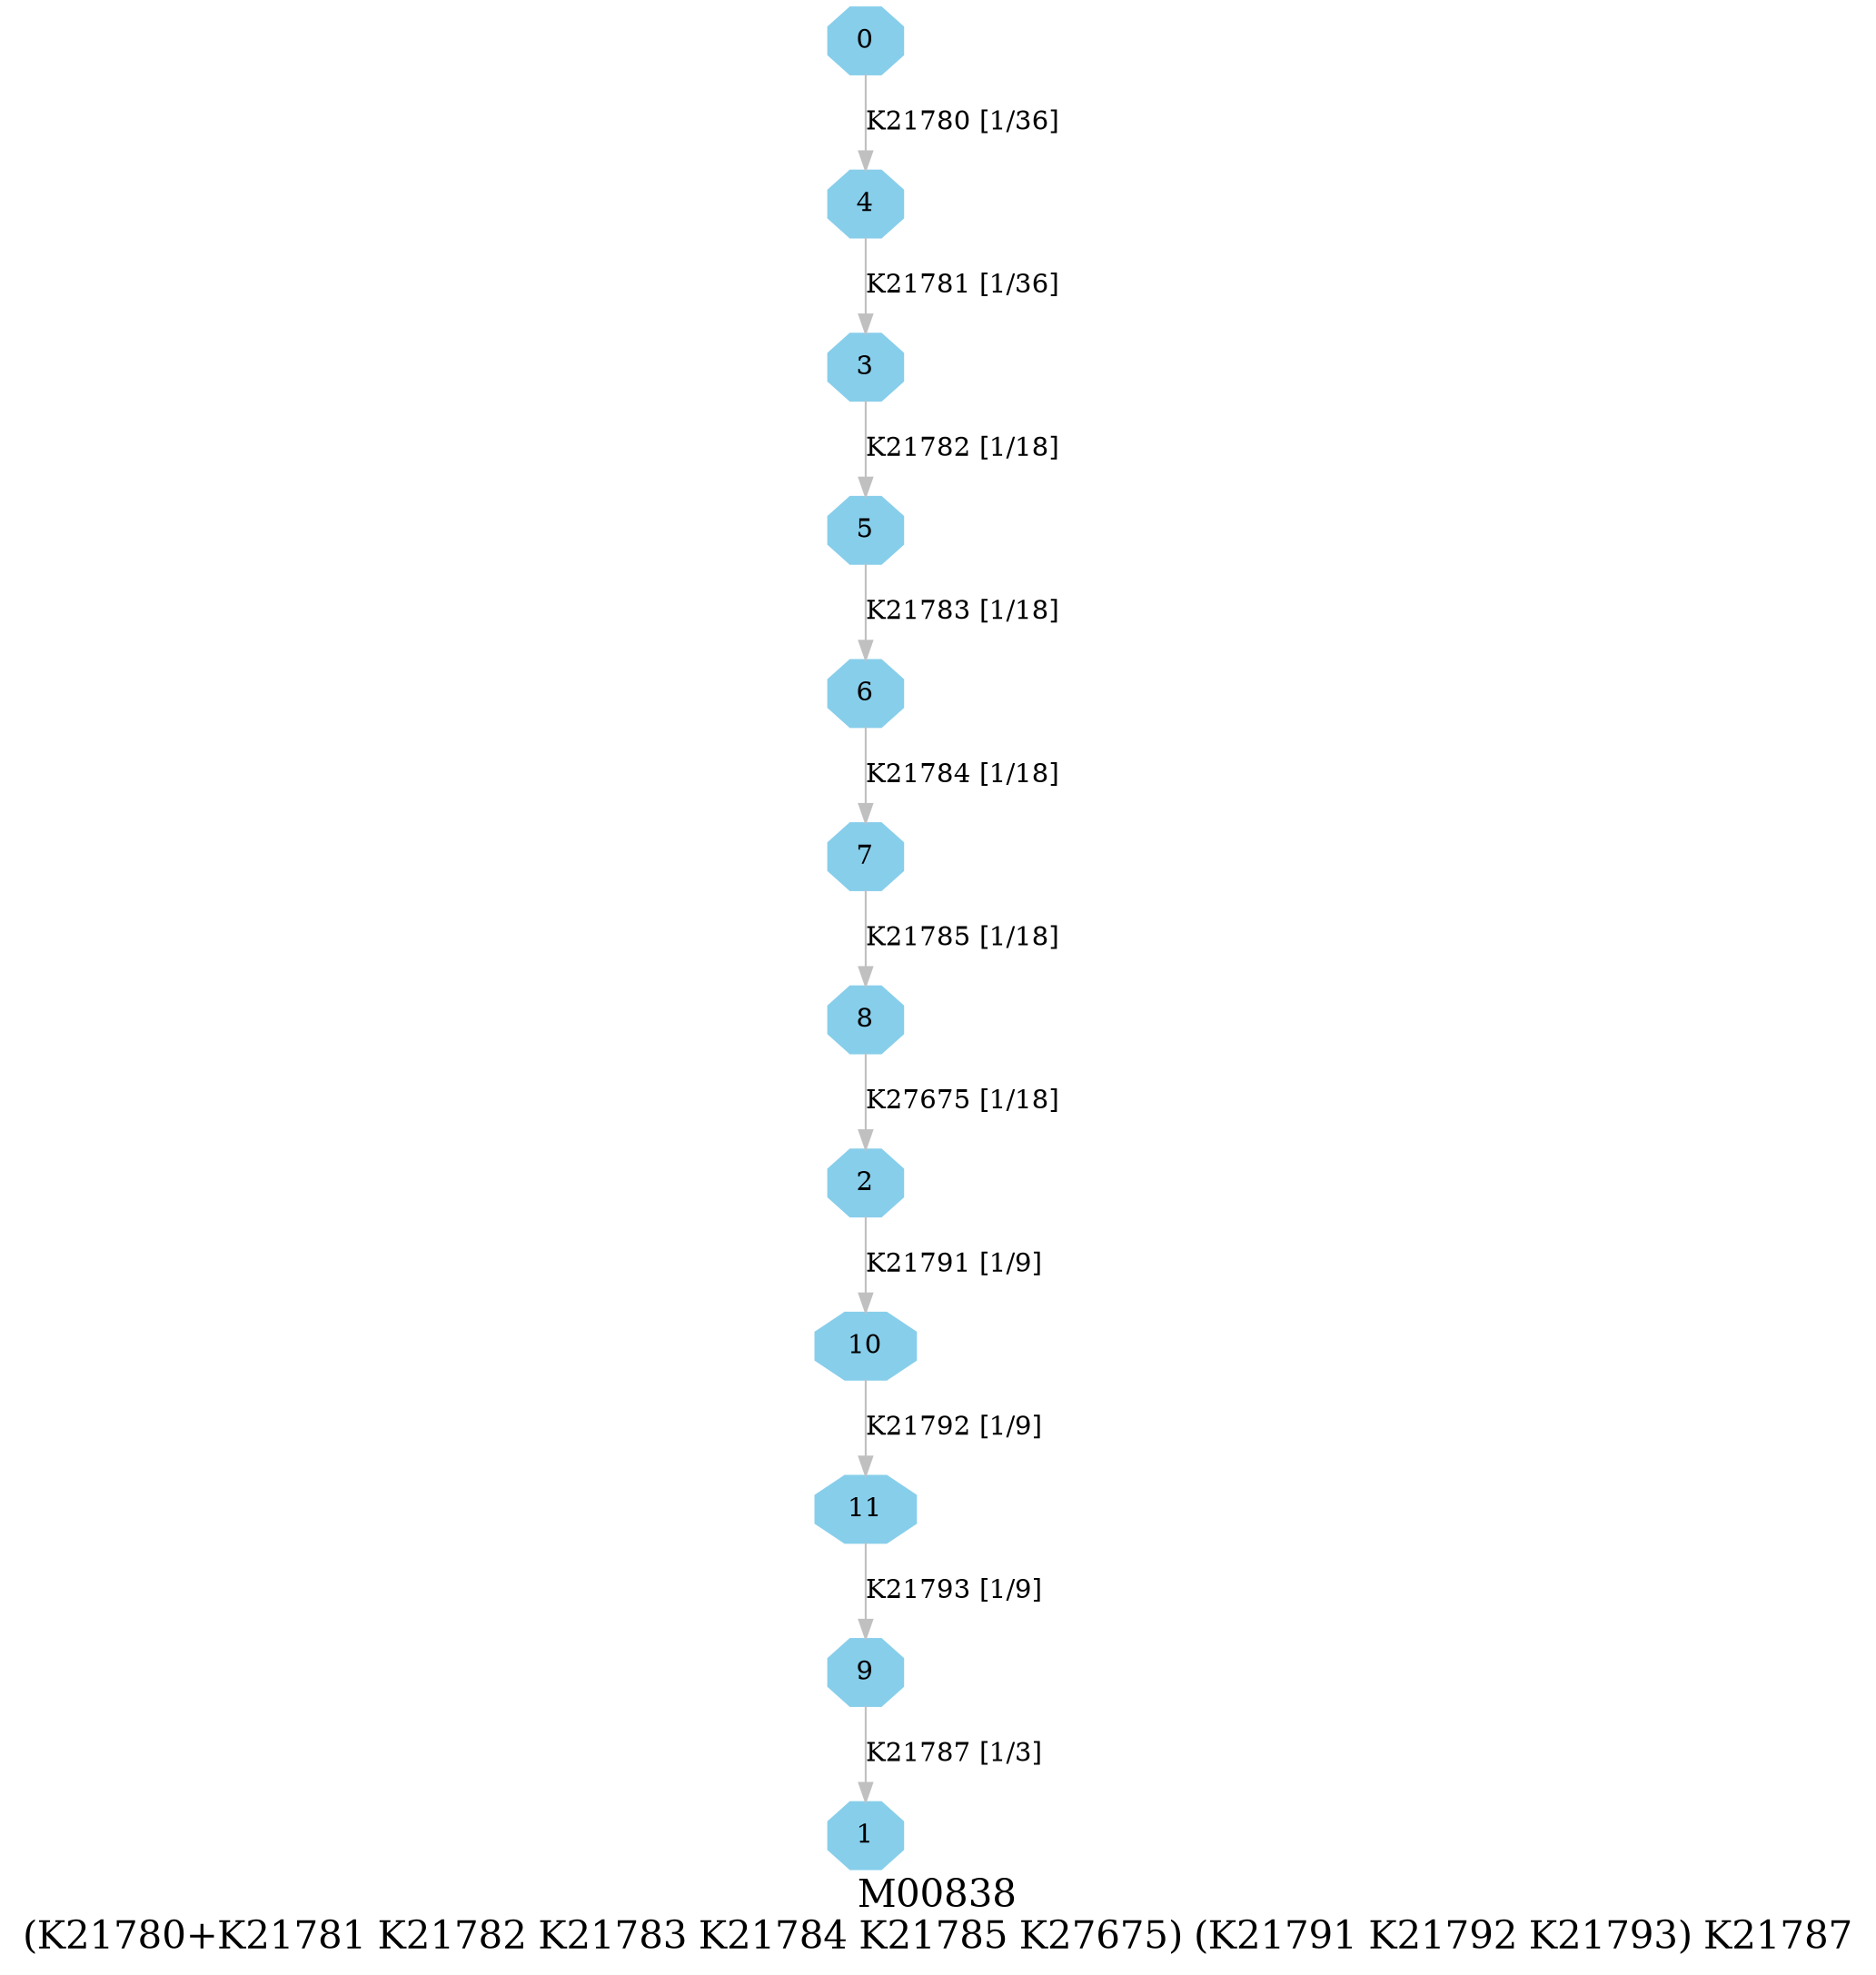 digraph G {
graph [label="M00838
(K21780+K21781 K21782 K21783 K21784 K21785 K27675) (K21791 K21792 K21793) K21787",fontsize=20];
node [shape=box,style=filled];
edge [len=3,color=grey];
{node [width=.3,height=.3,shape=octagon,style=filled,color=skyblue] 0 1 2 3 4 5 6 7 8 9 10 11 }
0 -> 4 [label="K21780 [1/36]"];
2 -> 10 [label="K21791 [1/9]"];
3 -> 5 [label="K21782 [1/18]"];
4 -> 3 [label="K21781 [1/36]"];
5 -> 6 [label="K21783 [1/18]"];
6 -> 7 [label="K21784 [1/18]"];
7 -> 8 [label="K21785 [1/18]"];
8 -> 2 [label="K27675 [1/18]"];
9 -> 1 [label="K21787 [1/3]"];
10 -> 11 [label="K21792 [1/9]"];
11 -> 9 [label="K21793 [1/9]"];
}